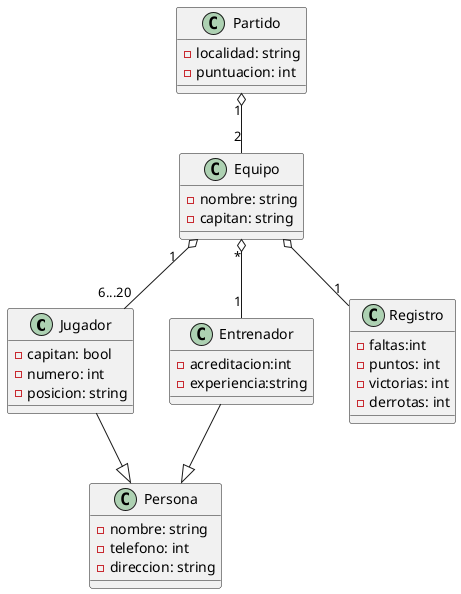 @startuml DiagramaDeClases

Jugador -d-|> Persona
Entrenador -d-|> Persona
Jugador "6...20"-u-o "1    " Equipo
Entrenador "1" -u-o "*" Equipo
Partido "1" o-d- "2" Equipo 
Registro "1" -u-o Equipo 

class Equipo{
    - nombre: string
    - capitan: string
}

class Persona{
    - nombre: string
    - telefono: int
    - direccion: string
}

class Registro{
    - faltas:int
    - puntos: int
    - victorias: int
    - derrotas: int
}

class Jugador{
    - capitan: bool
    - numero: int
    - posicion: string
}

class Entrenador{
    - acreditacion:int
    - experiencia:string
}

class Partido{
    - localidad: string
    - puntuacion: int
}

@enduml